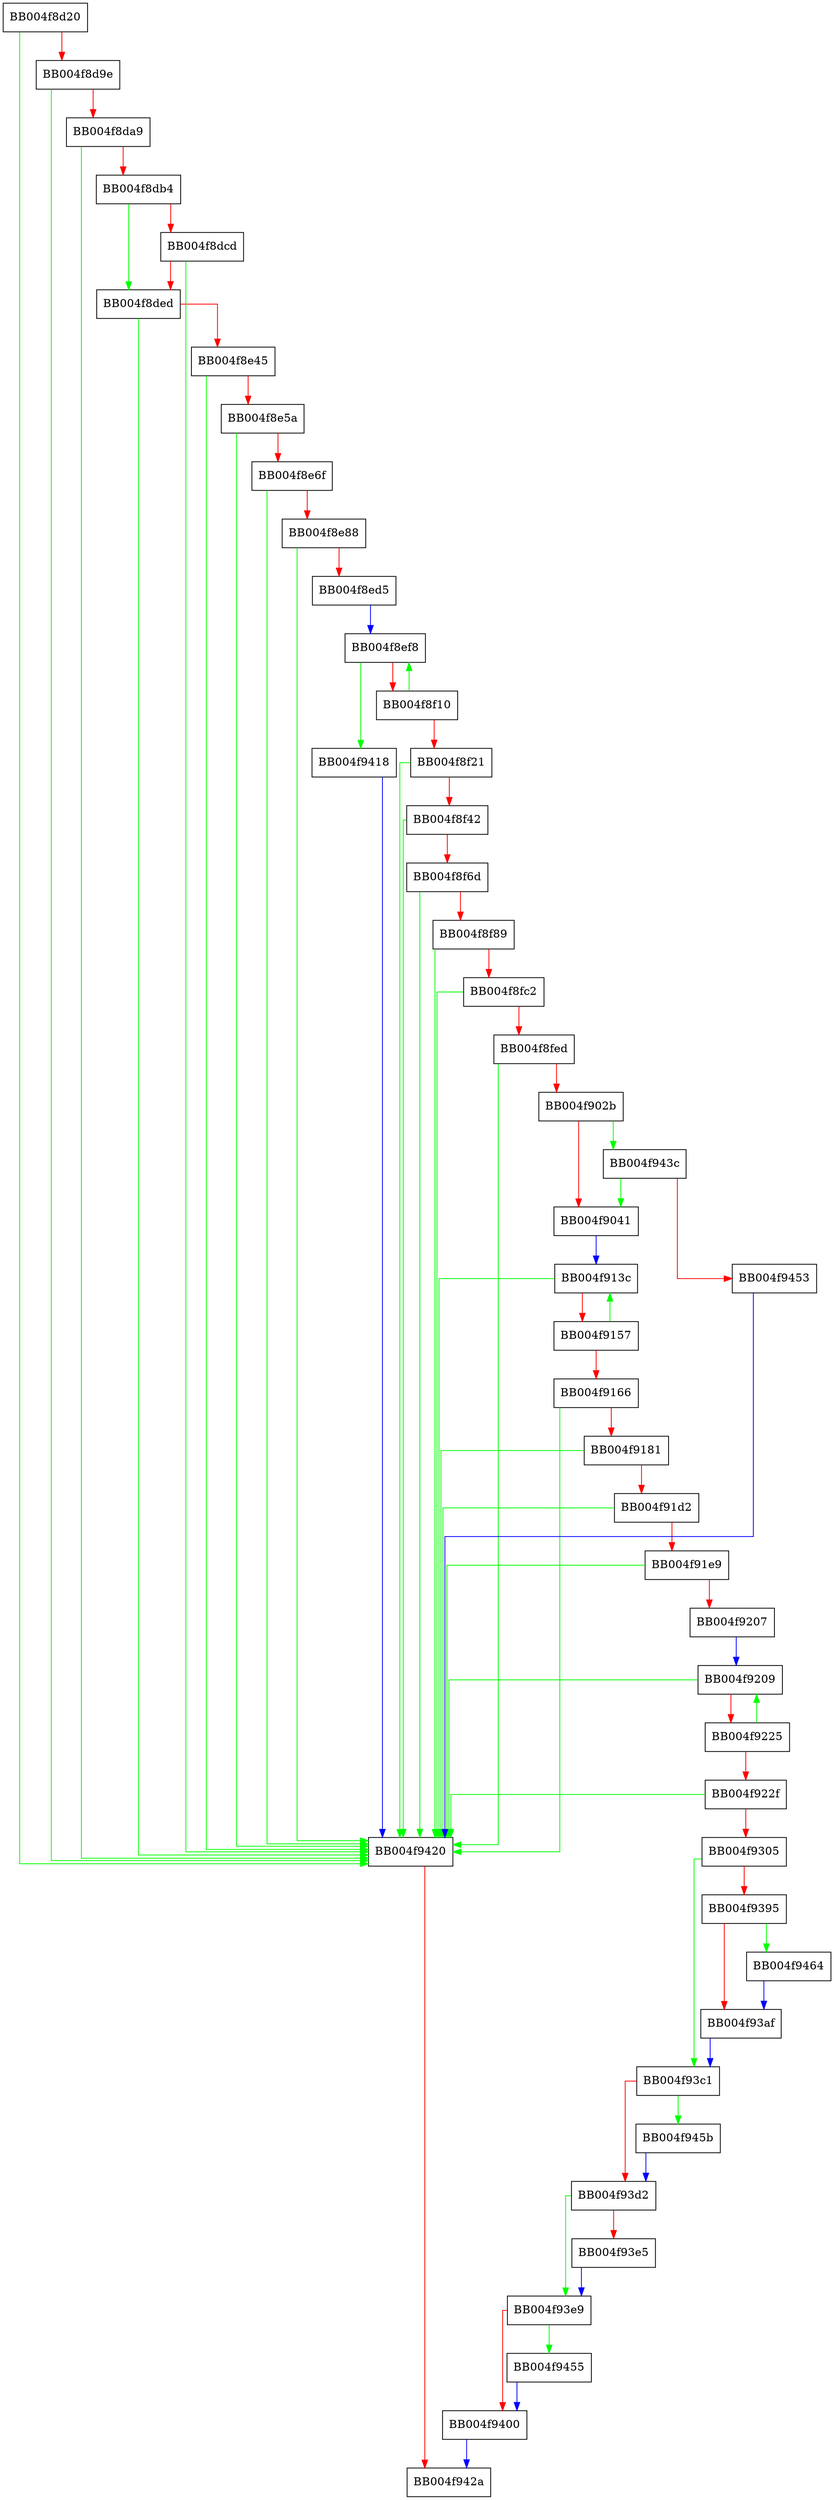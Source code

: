 digraph ch_init {
  node [shape="box"];
  graph [splines=ortho];
  BB004f8d20 -> BB004f9420 [color="green"];
  BB004f8d20 -> BB004f8d9e [color="red"];
  BB004f8d9e -> BB004f9420 [color="green"];
  BB004f8d9e -> BB004f8da9 [color="red"];
  BB004f8da9 -> BB004f9420 [color="green"];
  BB004f8da9 -> BB004f8db4 [color="red"];
  BB004f8db4 -> BB004f8ded [color="green"];
  BB004f8db4 -> BB004f8dcd [color="red"];
  BB004f8dcd -> BB004f9420 [color="green"];
  BB004f8dcd -> BB004f8ded [color="red"];
  BB004f8ded -> BB004f9420 [color="green"];
  BB004f8ded -> BB004f8e45 [color="red"];
  BB004f8e45 -> BB004f9420 [color="green"];
  BB004f8e45 -> BB004f8e5a [color="red"];
  BB004f8e5a -> BB004f9420 [color="green"];
  BB004f8e5a -> BB004f8e6f [color="red"];
  BB004f8e6f -> BB004f9420 [color="green"];
  BB004f8e6f -> BB004f8e88 [color="red"];
  BB004f8e88 -> BB004f9420 [color="green"];
  BB004f8e88 -> BB004f8ed5 [color="red"];
  BB004f8ed5 -> BB004f8ef8 [color="blue"];
  BB004f8ef8 -> BB004f9418 [color="green"];
  BB004f8ef8 -> BB004f8f10 [color="red"];
  BB004f8f10 -> BB004f8ef8 [color="green"];
  BB004f8f10 -> BB004f8f21 [color="red"];
  BB004f8f21 -> BB004f9420 [color="green"];
  BB004f8f21 -> BB004f8f42 [color="red"];
  BB004f8f42 -> BB004f9420 [color="green"];
  BB004f8f42 -> BB004f8f6d [color="red"];
  BB004f8f6d -> BB004f9420 [color="green"];
  BB004f8f6d -> BB004f8f89 [color="red"];
  BB004f8f89 -> BB004f9420 [color="green"];
  BB004f8f89 -> BB004f8fc2 [color="red"];
  BB004f8fc2 -> BB004f9420 [color="green"];
  BB004f8fc2 -> BB004f8fed [color="red"];
  BB004f8fed -> BB004f9420 [color="green"];
  BB004f8fed -> BB004f902b [color="red"];
  BB004f902b -> BB004f943c [color="green"];
  BB004f902b -> BB004f9041 [color="red"];
  BB004f9041 -> BB004f913c [color="blue"];
  BB004f913c -> BB004f9420 [color="green"];
  BB004f913c -> BB004f9157 [color="red"];
  BB004f9157 -> BB004f913c [color="green"];
  BB004f9157 -> BB004f9166 [color="red"];
  BB004f9166 -> BB004f9420 [color="green"];
  BB004f9166 -> BB004f9181 [color="red"];
  BB004f9181 -> BB004f9420 [color="green"];
  BB004f9181 -> BB004f91d2 [color="red"];
  BB004f91d2 -> BB004f9420 [color="green"];
  BB004f91d2 -> BB004f91e9 [color="red"];
  BB004f91e9 -> BB004f9420 [color="green"];
  BB004f91e9 -> BB004f9207 [color="red"];
  BB004f9207 -> BB004f9209 [color="blue"];
  BB004f9209 -> BB004f9420 [color="green"];
  BB004f9209 -> BB004f9225 [color="red"];
  BB004f9225 -> BB004f9209 [color="green"];
  BB004f9225 -> BB004f922f [color="red"];
  BB004f922f -> BB004f9420 [color="green"];
  BB004f922f -> BB004f9305 [color="red"];
  BB004f9305 -> BB004f93c1 [color="green"];
  BB004f9305 -> BB004f9395 [color="red"];
  BB004f9395 -> BB004f9464 [color="green"];
  BB004f9395 -> BB004f93af [color="red"];
  BB004f93af -> BB004f93c1 [color="blue"];
  BB004f93c1 -> BB004f945b [color="green"];
  BB004f93c1 -> BB004f93d2 [color="red"];
  BB004f93d2 -> BB004f93e9 [color="green"];
  BB004f93d2 -> BB004f93e5 [color="red"];
  BB004f93e5 -> BB004f93e9 [color="blue"];
  BB004f93e9 -> BB004f9455 [color="green"];
  BB004f93e9 -> BB004f9400 [color="red"];
  BB004f9400 -> BB004f942a [color="blue"];
  BB004f9418 -> BB004f9420 [color="blue"];
  BB004f9420 -> BB004f942a [color="red"];
  BB004f943c -> BB004f9041 [color="green"];
  BB004f943c -> BB004f9453 [color="red"];
  BB004f9453 -> BB004f9420 [color="blue"];
  BB004f9455 -> BB004f9400 [color="blue"];
  BB004f945b -> BB004f93d2 [color="blue"];
  BB004f9464 -> BB004f93af [color="blue"];
}